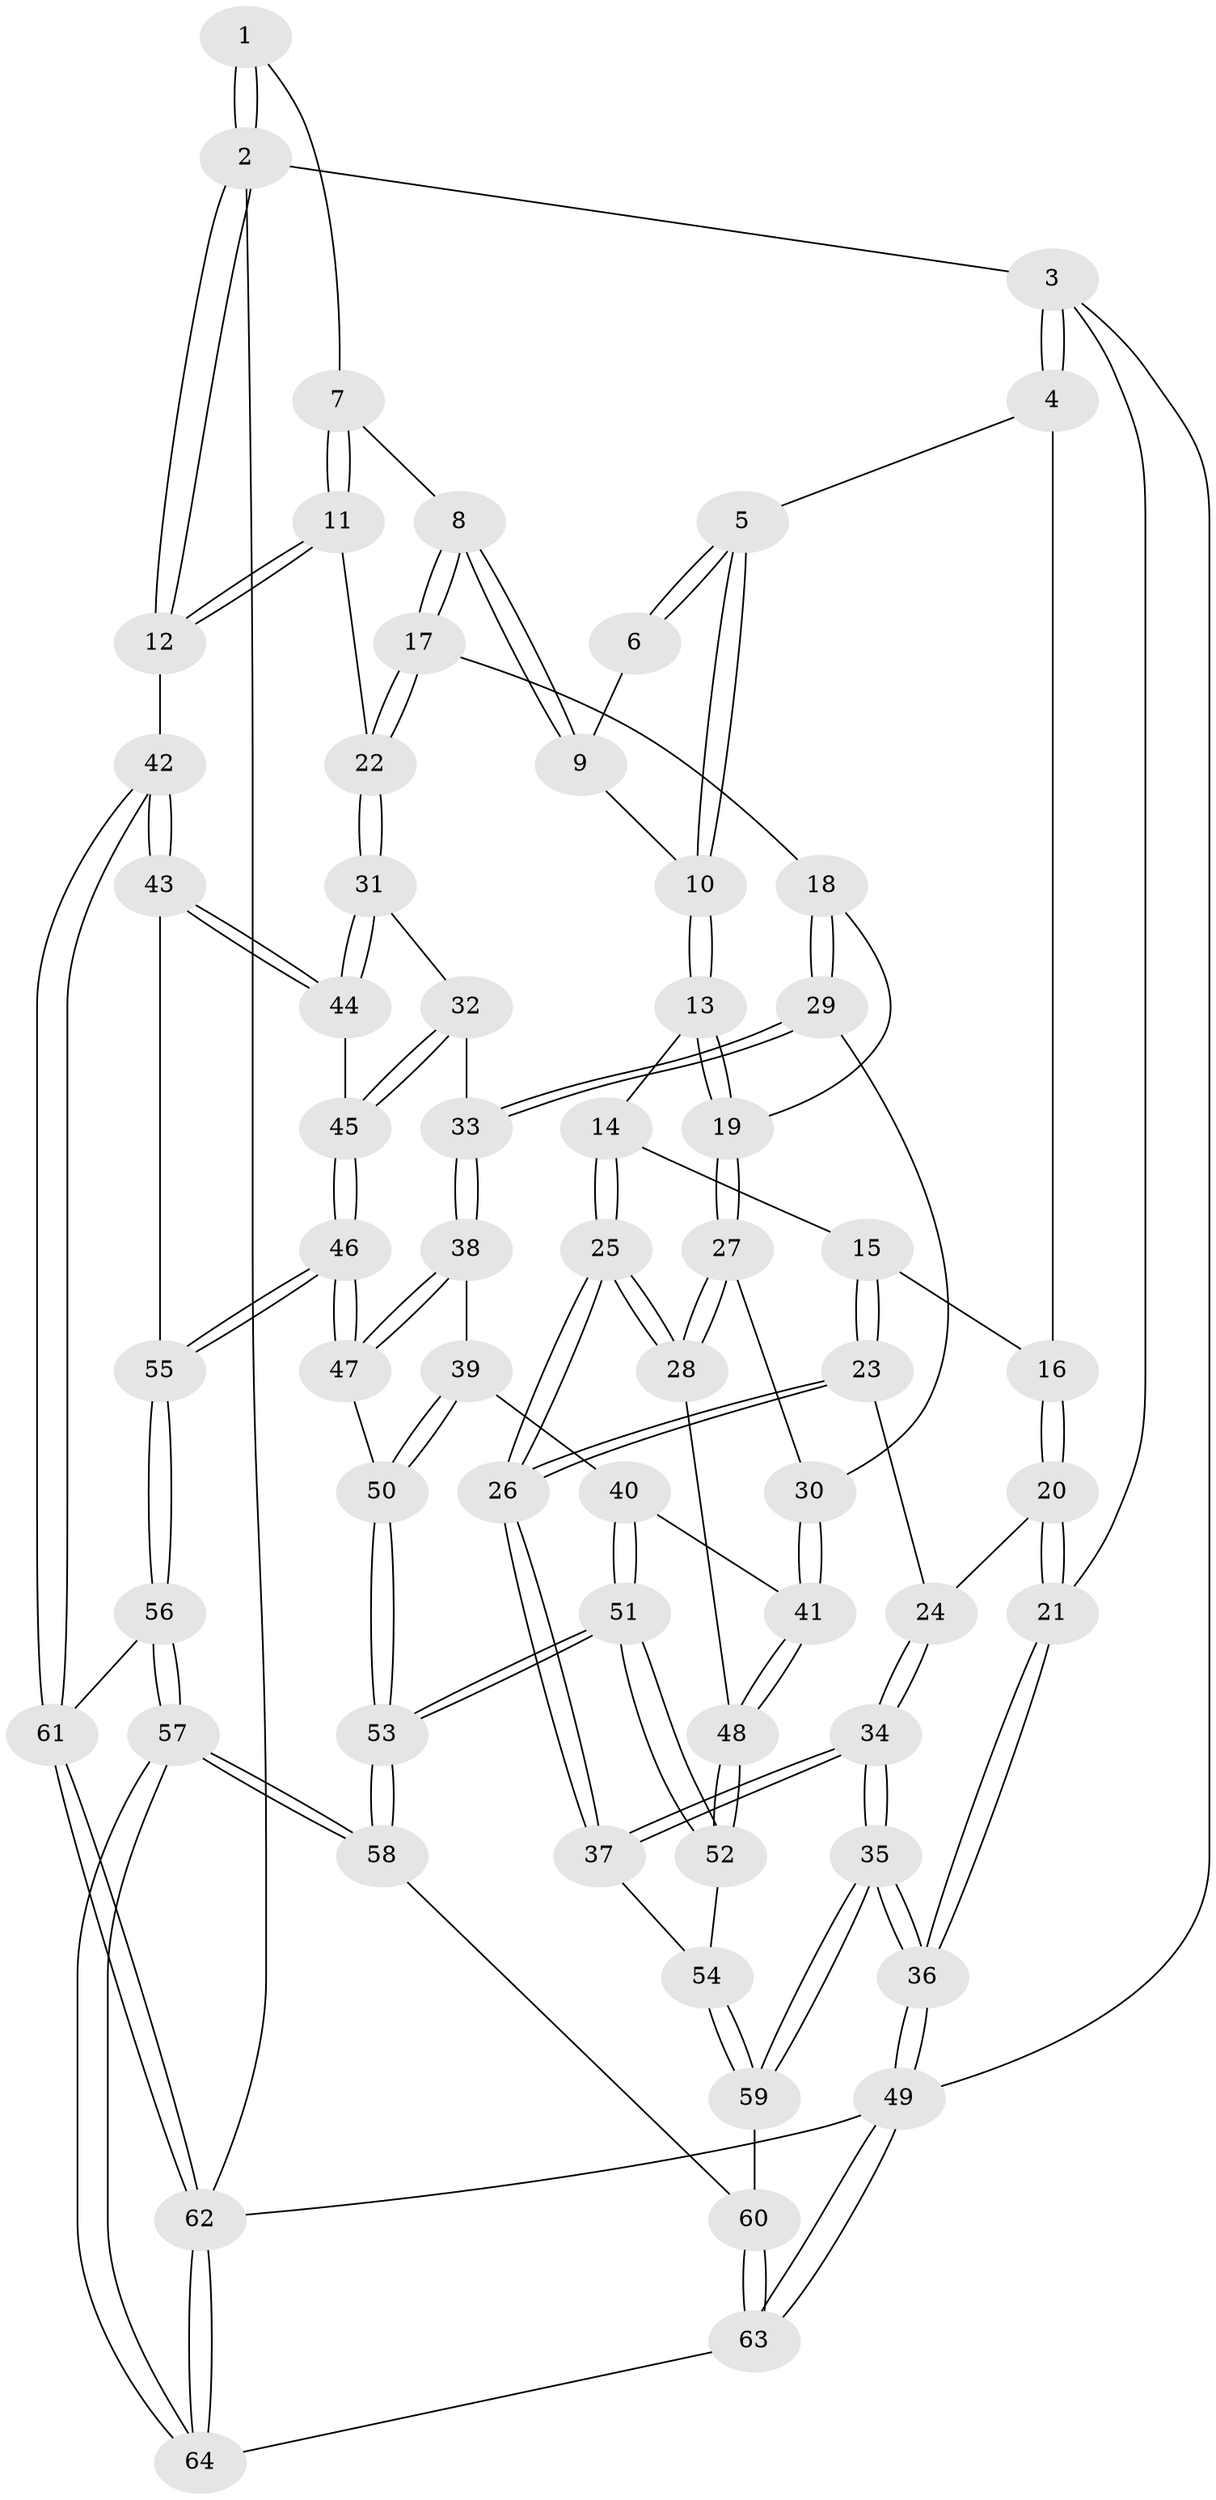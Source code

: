 // coarse degree distribution, {3: 0.47619047619047616, 4: 0.23809523809523808, 5: 0.09523809523809523, 2: 0.19047619047619047}
// Generated by graph-tools (version 1.1) at 2025/54/03/04/25 22:54:11]
// undirected, 64 vertices, 157 edges
graph export_dot {
  node [color=gray90,style=filled];
  1 [pos="+0.6665560773315838+0"];
  2 [pos="+1+0"];
  3 [pos="+0+0"];
  4 [pos="+0+0"];
  5 [pos="+0.017769809994582646+0"];
  6 [pos="+0.33359971428472396+0"];
  7 [pos="+0.7027425213610599+0.10396952642915401"];
  8 [pos="+0.5938433596383992+0.1942521694485212"];
  9 [pos="+0.46776821577152616+0.11002637846938099"];
  10 [pos="+0.31309442955150346+0.2029167797346279"];
  11 [pos="+1+0.2485099718284905"];
  12 [pos="+1+0.21689339471659902"];
  13 [pos="+0.3188052393013369+0.2797299850889749"];
  14 [pos="+0.28773999066678946+0.29632543414360213"];
  15 [pos="+0.21770551576887+0.3125626687982933"];
  16 [pos="+0.13029644074470506+0.25303426574179294"];
  17 [pos="+0.5887780480107095+0.21186086205532575"];
  18 [pos="+0.535692871224044+0.31792133401267836"];
  19 [pos="+0.3910858864909073+0.31827382289418943"];
  20 [pos="+0+0.4017307917931035"];
  21 [pos="+0+0.3788987639402511"];
  22 [pos="+0.8551826675683768+0.41278869693644565"];
  23 [pos="+0.14188537942002868+0.43888765245895983"];
  24 [pos="+0.05247559760873154+0.429937666270002"];
  25 [pos="+0.2637331438523403+0.5697668913539515"];
  26 [pos="+0.2571515077346575+0.5724940061831705"];
  27 [pos="+0.3499272355054567+0.5109244310232532"];
  28 [pos="+0.3143127052989151+0.5597121851109613"];
  29 [pos="+0.556266523846201+0.3699413565162553"];
  30 [pos="+0.5269235792399025+0.45159420408004736"];
  31 [pos="+0.8507960639545483+0.4182370772580783"];
  32 [pos="+0.8194549793833882+0.4471572075181895"];
  33 [pos="+0.7271288665222787+0.45598009170753645"];
  34 [pos="+0.07318463537948441+0.7774351383342558"];
  35 [pos="+0.052368303564027184+0.8084087604559664"];
  36 [pos="+0+0.9486248261442838"];
  37 [pos="+0.24274107432279166+0.5969104977363167"];
  38 [pos="+0.6456420256968813+0.5766910894740167"];
  39 [pos="+0.5891856399954796+0.5877246474396671"];
  40 [pos="+0.5445551419912465+0.5824755195833765"];
  41 [pos="+0.5377969950581766+0.5745283435660125"];
  42 [pos="+1+0.7268573233628102"];
  43 [pos="+1+0.7128743705783315"];
  44 [pos="+1+0.664476800195943"];
  45 [pos="+0.8250086414357837+0.6281297249822662"];
  46 [pos="+0.7643069160609198+0.7089555618116273"];
  47 [pos="+0.7587591179583908+0.7072930526827969"];
  48 [pos="+0.36087898437176513+0.583505106136564"];
  49 [pos="+0+1"];
  50 [pos="+0.6384188600581672+0.7247986096341736"];
  51 [pos="+0.4933176705625803+0.7765257683290249"];
  52 [pos="+0.4787100566479608+0.7735812596909339"];
  53 [pos="+0.5149564227880337+0.7945723162780082"];
  54 [pos="+0.3970823804367253+0.7914522167113348"];
  55 [pos="+0.7935122682465242+0.7968873009215576"];
  56 [pos="+0.7761402860411968+0.9527337306124873"];
  57 [pos="+0.7190144506020953+1"];
  58 [pos="+0.5645328510595282+0.9191116126216544"];
  59 [pos="+0.27962520668298185+0.8649851834254463"];
  60 [pos="+0.33506822210144016+0.9543600560469921"];
  61 [pos="+1+0.7270655798032175"];
  62 [pos="+1+1"];
  63 [pos="+0.3358561579457691+1"];
  64 [pos="+0.7353633598909183+1"];
  1 -- 2;
  1 -- 2;
  1 -- 7;
  2 -- 3;
  2 -- 12;
  2 -- 12;
  2 -- 62;
  3 -- 4;
  3 -- 4;
  3 -- 21;
  3 -- 49;
  4 -- 5;
  4 -- 16;
  5 -- 6;
  5 -- 6;
  5 -- 10;
  5 -- 10;
  6 -- 9;
  7 -- 8;
  7 -- 11;
  7 -- 11;
  8 -- 9;
  8 -- 9;
  8 -- 17;
  8 -- 17;
  9 -- 10;
  10 -- 13;
  10 -- 13;
  11 -- 12;
  11 -- 12;
  11 -- 22;
  12 -- 42;
  13 -- 14;
  13 -- 19;
  13 -- 19;
  14 -- 15;
  14 -- 25;
  14 -- 25;
  15 -- 16;
  15 -- 23;
  15 -- 23;
  16 -- 20;
  16 -- 20;
  17 -- 18;
  17 -- 22;
  17 -- 22;
  18 -- 19;
  18 -- 29;
  18 -- 29;
  19 -- 27;
  19 -- 27;
  20 -- 21;
  20 -- 21;
  20 -- 24;
  21 -- 36;
  21 -- 36;
  22 -- 31;
  22 -- 31;
  23 -- 24;
  23 -- 26;
  23 -- 26;
  24 -- 34;
  24 -- 34;
  25 -- 26;
  25 -- 26;
  25 -- 28;
  25 -- 28;
  26 -- 37;
  26 -- 37;
  27 -- 28;
  27 -- 28;
  27 -- 30;
  28 -- 48;
  29 -- 30;
  29 -- 33;
  29 -- 33;
  30 -- 41;
  30 -- 41;
  31 -- 32;
  31 -- 44;
  31 -- 44;
  32 -- 33;
  32 -- 45;
  32 -- 45;
  33 -- 38;
  33 -- 38;
  34 -- 35;
  34 -- 35;
  34 -- 37;
  34 -- 37;
  35 -- 36;
  35 -- 36;
  35 -- 59;
  35 -- 59;
  36 -- 49;
  36 -- 49;
  37 -- 54;
  38 -- 39;
  38 -- 47;
  38 -- 47;
  39 -- 40;
  39 -- 50;
  39 -- 50;
  40 -- 41;
  40 -- 51;
  40 -- 51;
  41 -- 48;
  41 -- 48;
  42 -- 43;
  42 -- 43;
  42 -- 61;
  42 -- 61;
  43 -- 44;
  43 -- 44;
  43 -- 55;
  44 -- 45;
  45 -- 46;
  45 -- 46;
  46 -- 47;
  46 -- 47;
  46 -- 55;
  46 -- 55;
  47 -- 50;
  48 -- 52;
  48 -- 52;
  49 -- 63;
  49 -- 63;
  49 -- 62;
  50 -- 53;
  50 -- 53;
  51 -- 52;
  51 -- 52;
  51 -- 53;
  51 -- 53;
  52 -- 54;
  53 -- 58;
  53 -- 58;
  54 -- 59;
  54 -- 59;
  55 -- 56;
  55 -- 56;
  56 -- 57;
  56 -- 57;
  56 -- 61;
  57 -- 58;
  57 -- 58;
  57 -- 64;
  57 -- 64;
  58 -- 60;
  59 -- 60;
  60 -- 63;
  60 -- 63;
  61 -- 62;
  61 -- 62;
  62 -- 64;
  62 -- 64;
  63 -- 64;
}
